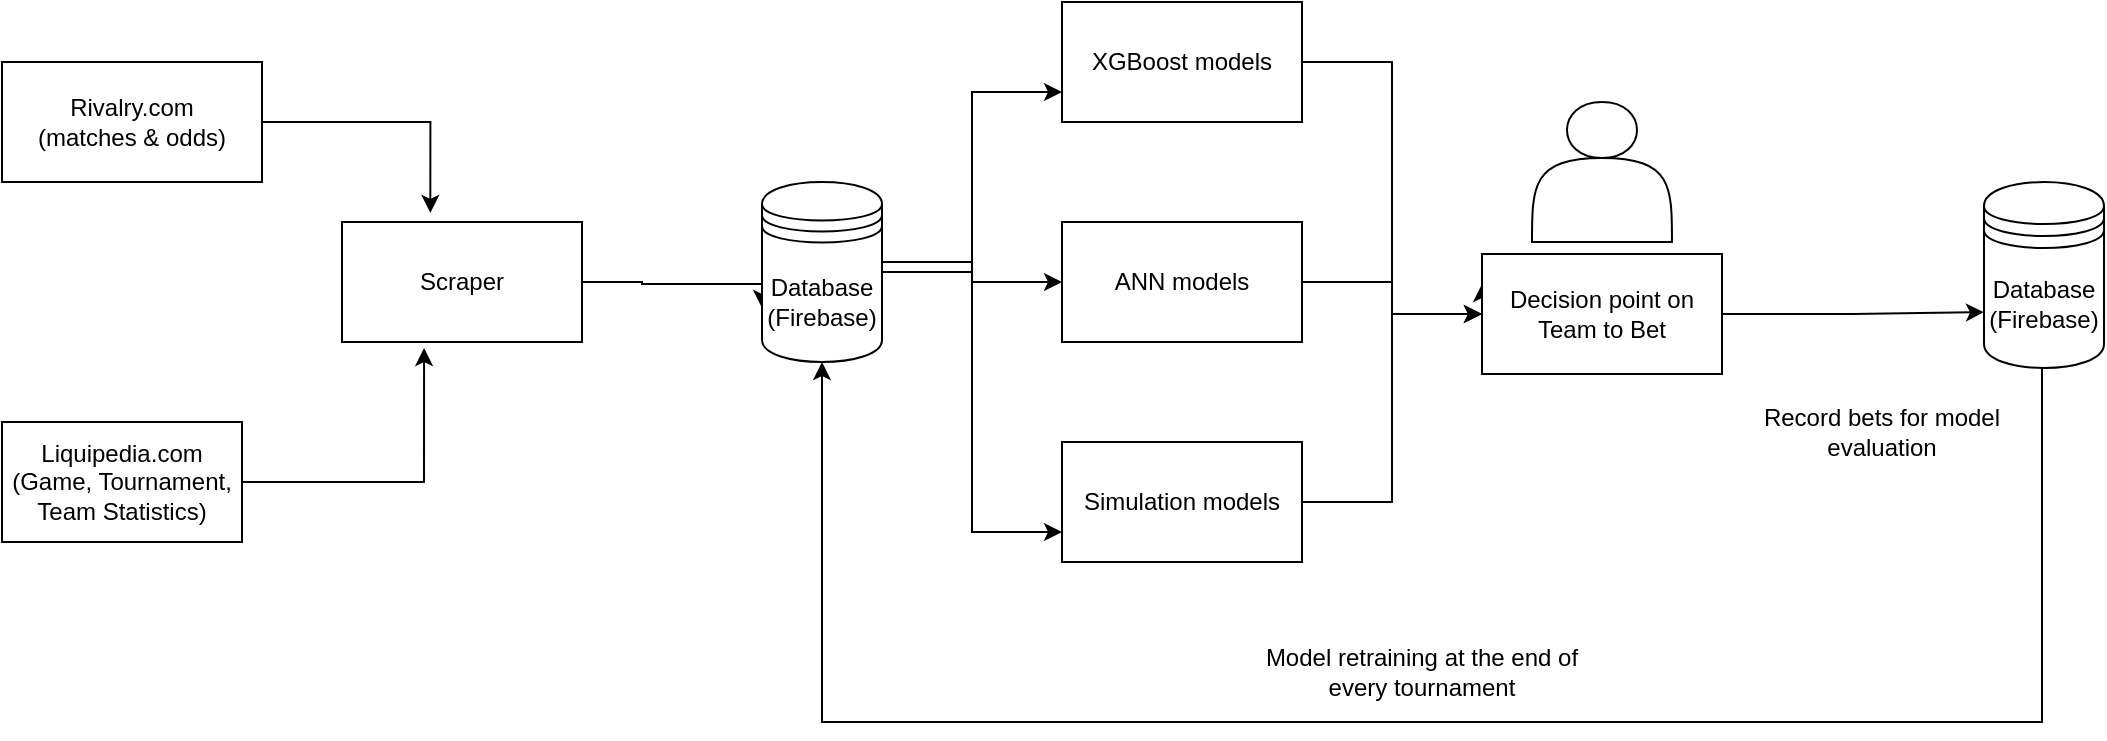 <mxfile version="24.4.4" type="device">
  <diagram name="Page-1" id="AHQAzblaBj1W_UsF0Ypd">
    <mxGraphModel dx="734" dy="402" grid="1" gridSize="10" guides="1" tooltips="1" connect="1" arrows="1" fold="1" page="1" pageScale="1" pageWidth="850" pageHeight="1100" math="0" shadow="0">
      <root>
        <mxCell id="0" />
        <mxCell id="1" parent="0" />
        <mxCell id="lLVUd-VcHoC9c0e-R4Fz-11" style="edgeStyle=orthogonalEdgeStyle;rounded=0;orthogonalLoop=1;jettySize=auto;html=1;entryX=0;entryY=0.7;entryDx=0;entryDy=0;" edge="1" parent="1" source="lLVUd-VcHoC9c0e-R4Fz-1" target="lLVUd-VcHoC9c0e-R4Fz-23">
          <mxGeometry relative="1" as="geometry">
            <mxPoint x="380" y="250" as="targetPoint" />
            <Array as="points">
              <mxPoint x="350" y="250" />
              <mxPoint x="410" y="251" />
            </Array>
          </mxGeometry>
        </mxCell>
        <mxCell id="lLVUd-VcHoC9c0e-R4Fz-1" value="Scraper" style="rounded=0;whiteSpace=wrap;html=1;" vertex="1" parent="1">
          <mxGeometry x="200" y="220" width="120" height="60" as="geometry" />
        </mxCell>
        <mxCell id="lLVUd-VcHoC9c0e-R4Fz-4" style="edgeStyle=orthogonalEdgeStyle;rounded=0;orthogonalLoop=1;jettySize=auto;html=1;entryX=0.368;entryY=-0.076;entryDx=0;entryDy=0;entryPerimeter=0;" edge="1" parent="1" source="lLVUd-VcHoC9c0e-R4Fz-2" target="lLVUd-VcHoC9c0e-R4Fz-1">
          <mxGeometry relative="1" as="geometry">
            <mxPoint x="240" y="160" as="targetPoint" />
          </mxGeometry>
        </mxCell>
        <mxCell id="lLVUd-VcHoC9c0e-R4Fz-2" value="Rivalry.com&lt;div&gt;(matches &amp;amp; odds)&lt;/div&gt;" style="rounded=0;whiteSpace=wrap;html=1;" vertex="1" parent="1">
          <mxGeometry x="30" y="140" width="130" height="60" as="geometry" />
        </mxCell>
        <mxCell id="lLVUd-VcHoC9c0e-R4Fz-3" value="Liquipedia.com&lt;br&gt;(Game, Tournament, Team Statistics)" style="rounded=0;whiteSpace=wrap;html=1;" vertex="1" parent="1">
          <mxGeometry x="30" y="320" width="120" height="60" as="geometry" />
        </mxCell>
        <mxCell id="lLVUd-VcHoC9c0e-R4Fz-5" style="edgeStyle=orthogonalEdgeStyle;rounded=0;orthogonalLoop=1;jettySize=auto;html=1;entryX=0.342;entryY=1.05;entryDx=0;entryDy=0;entryPerimeter=0;" edge="1" parent="1" source="lLVUd-VcHoC9c0e-R4Fz-3" target="lLVUd-VcHoC9c0e-R4Fz-1">
          <mxGeometry relative="1" as="geometry" />
        </mxCell>
        <mxCell id="lLVUd-VcHoC9c0e-R4Fz-17" style="edgeStyle=orthogonalEdgeStyle;rounded=0;orthogonalLoop=1;jettySize=auto;html=1;entryX=0;entryY=0.75;entryDx=0;entryDy=0;exitX=1;exitY=0.7;exitDx=0;exitDy=0;" edge="1" parent="1" source="lLVUd-VcHoC9c0e-R4Fz-23" target="lLVUd-VcHoC9c0e-R4Fz-16">
          <mxGeometry relative="1" as="geometry">
            <mxPoint x="500" y="250.091" as="sourcePoint" />
            <Array as="points">
              <mxPoint x="470" y="240" />
              <mxPoint x="515" y="240" />
              <mxPoint x="515" y="375" />
            </Array>
          </mxGeometry>
        </mxCell>
        <mxCell id="lLVUd-VcHoC9c0e-R4Fz-20" style="edgeStyle=orthogonalEdgeStyle;rounded=0;orthogonalLoop=1;jettySize=auto;html=1;entryX=0;entryY=0.25;entryDx=0;entryDy=0;" edge="1" parent="1" source="lLVUd-VcHoC9c0e-R4Fz-12" target="lLVUd-VcHoC9c0e-R4Fz-19">
          <mxGeometry relative="1" as="geometry">
            <Array as="points">
              <mxPoint x="725" y="140" />
              <mxPoint x="725" y="266" />
              <mxPoint x="770" y="266" />
            </Array>
          </mxGeometry>
        </mxCell>
        <mxCell id="lLVUd-VcHoC9c0e-R4Fz-12" value="XGBoost models" style="rounded=0;whiteSpace=wrap;html=1;" vertex="1" parent="1">
          <mxGeometry x="560" y="110" width="120" height="60" as="geometry" />
        </mxCell>
        <mxCell id="lLVUd-VcHoC9c0e-R4Fz-21" style="edgeStyle=orthogonalEdgeStyle;rounded=0;orthogonalLoop=1;jettySize=auto;html=1;" edge="1" parent="1" source="lLVUd-VcHoC9c0e-R4Fz-13" target="lLVUd-VcHoC9c0e-R4Fz-19">
          <mxGeometry relative="1" as="geometry" />
        </mxCell>
        <mxCell id="lLVUd-VcHoC9c0e-R4Fz-13" value="ANN models" style="rounded=0;whiteSpace=wrap;html=1;" vertex="1" parent="1">
          <mxGeometry x="560" y="220" width="120" height="60" as="geometry" />
        </mxCell>
        <mxCell id="lLVUd-VcHoC9c0e-R4Fz-22" style="edgeStyle=orthogonalEdgeStyle;rounded=0;orthogonalLoop=1;jettySize=auto;html=1;entryX=0;entryY=0.5;entryDx=0;entryDy=0;" edge="1" parent="1" source="lLVUd-VcHoC9c0e-R4Fz-16" target="lLVUd-VcHoC9c0e-R4Fz-19">
          <mxGeometry relative="1" as="geometry" />
        </mxCell>
        <mxCell id="lLVUd-VcHoC9c0e-R4Fz-16" value="Simulation models" style="rounded=0;whiteSpace=wrap;html=1;" vertex="1" parent="1">
          <mxGeometry x="560" y="330" width="120" height="60" as="geometry" />
        </mxCell>
        <mxCell id="lLVUd-VcHoC9c0e-R4Fz-18" value="" style="shape=actor;whiteSpace=wrap;html=1;" vertex="1" parent="1">
          <mxGeometry x="795" y="160" width="70" height="70" as="geometry" />
        </mxCell>
        <mxCell id="lLVUd-VcHoC9c0e-R4Fz-27" style="edgeStyle=orthogonalEdgeStyle;rounded=0;orthogonalLoop=1;jettySize=auto;html=1;entryX=0;entryY=0.7;entryDx=0;entryDy=0;" edge="1" parent="1" source="lLVUd-VcHoC9c0e-R4Fz-19" target="lLVUd-VcHoC9c0e-R4Fz-26">
          <mxGeometry relative="1" as="geometry" />
        </mxCell>
        <mxCell id="lLVUd-VcHoC9c0e-R4Fz-19" value="Decision point on Team to Bet" style="rounded=0;whiteSpace=wrap;html=1;" vertex="1" parent="1">
          <mxGeometry x="770" y="236" width="120" height="60" as="geometry" />
        </mxCell>
        <mxCell id="lLVUd-VcHoC9c0e-R4Fz-24" style="edgeStyle=orthogonalEdgeStyle;rounded=0;orthogonalLoop=1;jettySize=auto;html=1;entryX=0;entryY=0.75;entryDx=0;entryDy=0;" edge="1" parent="1" source="lLVUd-VcHoC9c0e-R4Fz-23" target="lLVUd-VcHoC9c0e-R4Fz-12">
          <mxGeometry relative="1" as="geometry" />
        </mxCell>
        <mxCell id="lLVUd-VcHoC9c0e-R4Fz-25" style="edgeStyle=orthogonalEdgeStyle;rounded=0;orthogonalLoop=1;jettySize=auto;html=1;entryX=0;entryY=0.5;entryDx=0;entryDy=0;" edge="1" parent="1" source="lLVUd-VcHoC9c0e-R4Fz-23" target="lLVUd-VcHoC9c0e-R4Fz-13">
          <mxGeometry relative="1" as="geometry" />
        </mxCell>
        <mxCell id="lLVUd-VcHoC9c0e-R4Fz-23" value="Database (Firebase)" style="shape=datastore;whiteSpace=wrap;html=1;" vertex="1" parent="1">
          <mxGeometry x="410" y="200" width="60" height="90" as="geometry" />
        </mxCell>
        <mxCell id="lLVUd-VcHoC9c0e-R4Fz-29" style="edgeStyle=orthogonalEdgeStyle;rounded=0;orthogonalLoop=1;jettySize=auto;html=1;entryX=0.5;entryY=1;entryDx=0;entryDy=0;" edge="1" parent="1" source="lLVUd-VcHoC9c0e-R4Fz-26" target="lLVUd-VcHoC9c0e-R4Fz-23">
          <mxGeometry relative="1" as="geometry">
            <Array as="points">
              <mxPoint x="1050" y="470" />
              <mxPoint x="440" y="470" />
            </Array>
          </mxGeometry>
        </mxCell>
        <mxCell id="lLVUd-VcHoC9c0e-R4Fz-26" value="Database (Firebase)" style="shape=datastore;whiteSpace=wrap;html=1;" vertex="1" parent="1">
          <mxGeometry x="1021" y="200" width="60" height="93" as="geometry" />
        </mxCell>
        <mxCell id="lLVUd-VcHoC9c0e-R4Fz-28" value="Record bets for model evaluation" style="text;html=1;align=center;verticalAlign=middle;whiteSpace=wrap;rounded=0;" vertex="1" parent="1">
          <mxGeometry x="890" y="310" width="160" height="30" as="geometry" />
        </mxCell>
        <mxCell id="lLVUd-VcHoC9c0e-R4Fz-30" value="Model retraining at the end of every tournament" style="text;html=1;align=center;verticalAlign=middle;whiteSpace=wrap;rounded=0;" vertex="1" parent="1">
          <mxGeometry x="660" y="430" width="160" height="30" as="geometry" />
        </mxCell>
      </root>
    </mxGraphModel>
  </diagram>
</mxfile>
